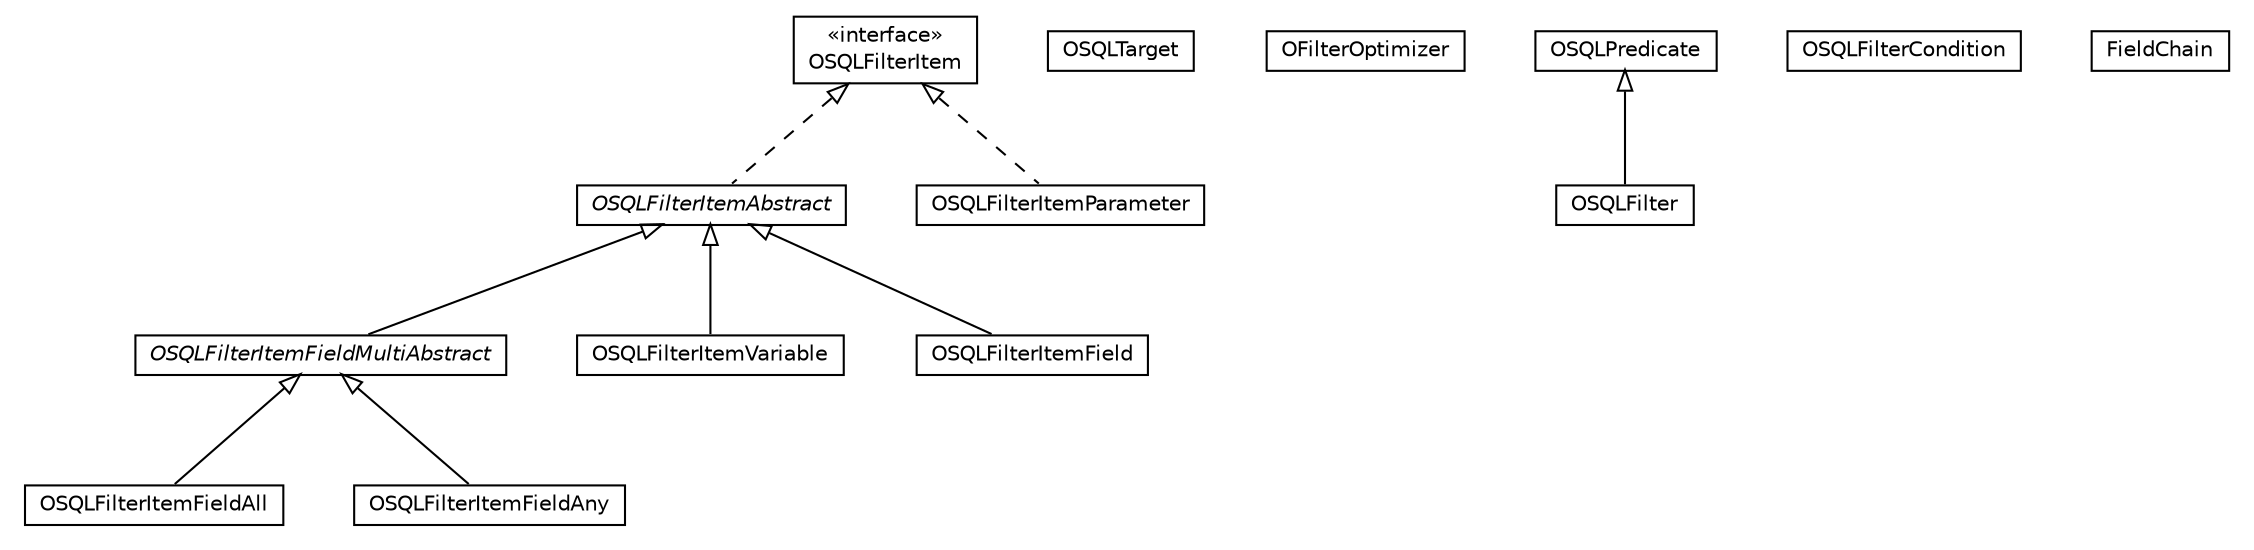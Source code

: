 #!/usr/local/bin/dot
#
# Class diagram 
# Generated by UMLGraph version R5_6-24-gf6e263 (http://www.umlgraph.org/)
#

digraph G {
	edge [fontname="Helvetica",fontsize=10,labelfontname="Helvetica",labelfontsize=10];
	node [fontname="Helvetica",fontsize=10,shape=plaintext];
	nodesep=0.25;
	ranksep=0.5;
	// com.orientechnologies.orient.core.sql.filter.OSQLFilterItemFieldAll
	c128591 [label=<<table title="com.orientechnologies.orient.core.sql.filter.OSQLFilterItemFieldAll" border="0" cellborder="1" cellspacing="0" cellpadding="2" port="p" href="./OSQLFilterItemFieldAll.html">
		<tr><td><table border="0" cellspacing="0" cellpadding="1">
<tr><td align="center" balign="center"> OSQLFilterItemFieldAll </td></tr>
		</table></td></tr>
		</table>>, URL="./OSQLFilterItemFieldAll.html", fontname="Helvetica", fontcolor="black", fontsize=10.0];
	// com.orientechnologies.orient.core.sql.filter.OSQLTarget
	c128592 [label=<<table title="com.orientechnologies.orient.core.sql.filter.OSQLTarget" border="0" cellborder="1" cellspacing="0" cellpadding="2" port="p" href="./OSQLTarget.html">
		<tr><td><table border="0" cellspacing="0" cellpadding="1">
<tr><td align="center" balign="center"> OSQLTarget </td></tr>
		</table></td></tr>
		</table>>, URL="./OSQLTarget.html", fontname="Helvetica", fontcolor="black", fontsize=10.0];
	// com.orientechnologies.orient.core.sql.filter.OFilterOptimizer
	c128593 [label=<<table title="com.orientechnologies.orient.core.sql.filter.OFilterOptimizer" border="0" cellborder="1" cellspacing="0" cellpadding="2" port="p" href="./OFilterOptimizer.html">
		<tr><td><table border="0" cellspacing="0" cellpadding="1">
<tr><td align="center" balign="center"> OFilterOptimizer </td></tr>
		</table></td></tr>
		</table>>, URL="./OFilterOptimizer.html", fontname="Helvetica", fontcolor="black", fontsize=10.0];
	// com.orientechnologies.orient.core.sql.filter.OSQLFilter
	c128594 [label=<<table title="com.orientechnologies.orient.core.sql.filter.OSQLFilter" border="0" cellborder="1" cellspacing="0" cellpadding="2" port="p" href="./OSQLFilter.html">
		<tr><td><table border="0" cellspacing="0" cellpadding="1">
<tr><td align="center" balign="center"> OSQLFilter </td></tr>
		</table></td></tr>
		</table>>, URL="./OSQLFilter.html", fontname="Helvetica", fontcolor="black", fontsize=10.0];
	// com.orientechnologies.orient.core.sql.filter.OSQLFilterItemFieldMultiAbstract
	c128595 [label=<<table title="com.orientechnologies.orient.core.sql.filter.OSQLFilterItemFieldMultiAbstract" border="0" cellborder="1" cellspacing="0" cellpadding="2" port="p" href="./OSQLFilterItemFieldMultiAbstract.html">
		<tr><td><table border="0" cellspacing="0" cellpadding="1">
<tr><td align="center" balign="center"><font face="Helvetica-Oblique"> OSQLFilterItemFieldMultiAbstract </font></td></tr>
		</table></td></tr>
		</table>>, URL="./OSQLFilterItemFieldMultiAbstract.html", fontname="Helvetica", fontcolor="black", fontsize=10.0];
	// com.orientechnologies.orient.core.sql.filter.OSQLFilterCondition
	c128596 [label=<<table title="com.orientechnologies.orient.core.sql.filter.OSQLFilterCondition" border="0" cellborder="1" cellspacing="0" cellpadding="2" port="p" href="./OSQLFilterCondition.html">
		<tr><td><table border="0" cellspacing="0" cellpadding="1">
<tr><td align="center" balign="center"> OSQLFilterCondition </td></tr>
		</table></td></tr>
		</table>>, URL="./OSQLFilterCondition.html", fontname="Helvetica", fontcolor="black", fontsize=10.0];
	// com.orientechnologies.orient.core.sql.filter.OSQLFilterItem
	c128597 [label=<<table title="com.orientechnologies.orient.core.sql.filter.OSQLFilterItem" border="0" cellborder="1" cellspacing="0" cellpadding="2" port="p" href="./OSQLFilterItem.html">
		<tr><td><table border="0" cellspacing="0" cellpadding="1">
<tr><td align="center" balign="center"> &#171;interface&#187; </td></tr>
<tr><td align="center" balign="center"> OSQLFilterItem </td></tr>
		</table></td></tr>
		</table>>, URL="./OSQLFilterItem.html", fontname="Helvetica", fontcolor="black", fontsize=10.0];
	// com.orientechnologies.orient.core.sql.filter.OSQLFilterItemAbstract
	c128598 [label=<<table title="com.orientechnologies.orient.core.sql.filter.OSQLFilterItemAbstract" border="0" cellborder="1" cellspacing="0" cellpadding="2" port="p" href="./OSQLFilterItemAbstract.html">
		<tr><td><table border="0" cellspacing="0" cellpadding="1">
<tr><td align="center" balign="center"><font face="Helvetica-Oblique"> OSQLFilterItemAbstract </font></td></tr>
		</table></td></tr>
		</table>>, URL="./OSQLFilterItemAbstract.html", fontname="Helvetica", fontcolor="black", fontsize=10.0];
	// com.orientechnologies.orient.core.sql.filter.OSQLFilterItemVariable
	c128599 [label=<<table title="com.orientechnologies.orient.core.sql.filter.OSQLFilterItemVariable" border="0" cellborder="1" cellspacing="0" cellpadding="2" port="p" href="./OSQLFilterItemVariable.html">
		<tr><td><table border="0" cellspacing="0" cellpadding="1">
<tr><td align="center" balign="center"> OSQLFilterItemVariable </td></tr>
		</table></td></tr>
		</table>>, URL="./OSQLFilterItemVariable.html", fontname="Helvetica", fontcolor="black", fontsize=10.0];
	// com.orientechnologies.orient.core.sql.filter.OSQLFilterItemParameter
	c128600 [label=<<table title="com.orientechnologies.orient.core.sql.filter.OSQLFilterItemParameter" border="0" cellborder="1" cellspacing="0" cellpadding="2" port="p" href="./OSQLFilterItemParameter.html">
		<tr><td><table border="0" cellspacing="0" cellpadding="1">
<tr><td align="center" balign="center"> OSQLFilterItemParameter </td></tr>
		</table></td></tr>
		</table>>, URL="./OSQLFilterItemParameter.html", fontname="Helvetica", fontcolor="black", fontsize=10.0];
	// com.orientechnologies.orient.core.sql.filter.OSQLFilterItemFieldAny
	c128601 [label=<<table title="com.orientechnologies.orient.core.sql.filter.OSQLFilterItemFieldAny" border="0" cellborder="1" cellspacing="0" cellpadding="2" port="p" href="./OSQLFilterItemFieldAny.html">
		<tr><td><table border="0" cellspacing="0" cellpadding="1">
<tr><td align="center" balign="center"> OSQLFilterItemFieldAny </td></tr>
		</table></td></tr>
		</table>>, URL="./OSQLFilterItemFieldAny.html", fontname="Helvetica", fontcolor="black", fontsize=10.0];
	// com.orientechnologies.orient.core.sql.filter.OSQLPredicate
	c128602 [label=<<table title="com.orientechnologies.orient.core.sql.filter.OSQLPredicate" border="0" cellborder="1" cellspacing="0" cellpadding="2" port="p" href="./OSQLPredicate.html">
		<tr><td><table border="0" cellspacing="0" cellpadding="1">
<tr><td align="center" balign="center"> OSQLPredicate </td></tr>
		</table></td></tr>
		</table>>, URL="./OSQLPredicate.html", fontname="Helvetica", fontcolor="black", fontsize=10.0];
	// com.orientechnologies.orient.core.sql.filter.OSQLFilterItemField
	c128603 [label=<<table title="com.orientechnologies.orient.core.sql.filter.OSQLFilterItemField" border="0" cellborder="1" cellspacing="0" cellpadding="2" port="p" href="./OSQLFilterItemField.html">
		<tr><td><table border="0" cellspacing="0" cellpadding="1">
<tr><td align="center" balign="center"> OSQLFilterItemField </td></tr>
		</table></td></tr>
		</table>>, URL="./OSQLFilterItemField.html", fontname="Helvetica", fontcolor="black", fontsize=10.0];
	// com.orientechnologies.orient.core.sql.filter.OSQLFilterItemField.FieldChain
	c128604 [label=<<table title="com.orientechnologies.orient.core.sql.filter.OSQLFilterItemField.FieldChain" border="0" cellborder="1" cellspacing="0" cellpadding="2" port="p" href="./OSQLFilterItemField.FieldChain.html">
		<tr><td><table border="0" cellspacing="0" cellpadding="1">
<tr><td align="center" balign="center"> FieldChain </td></tr>
		</table></td></tr>
		</table>>, URL="./OSQLFilterItemField.FieldChain.html", fontname="Helvetica", fontcolor="black", fontsize=10.0];
	//com.orientechnologies.orient.core.sql.filter.OSQLFilterItemFieldAll extends com.orientechnologies.orient.core.sql.filter.OSQLFilterItemFieldMultiAbstract
	c128595:p -> c128591:p [dir=back,arrowtail=empty];
	//com.orientechnologies.orient.core.sql.filter.OSQLFilter extends com.orientechnologies.orient.core.sql.filter.OSQLPredicate
	c128602:p -> c128594:p [dir=back,arrowtail=empty];
	//com.orientechnologies.orient.core.sql.filter.OSQLFilterItemFieldMultiAbstract extends com.orientechnologies.orient.core.sql.filter.OSQLFilterItemAbstract
	c128598:p -> c128595:p [dir=back,arrowtail=empty];
	//com.orientechnologies.orient.core.sql.filter.OSQLFilterItemAbstract implements com.orientechnologies.orient.core.sql.filter.OSQLFilterItem
	c128597:p -> c128598:p [dir=back,arrowtail=empty,style=dashed];
	//com.orientechnologies.orient.core.sql.filter.OSQLFilterItemVariable extends com.orientechnologies.orient.core.sql.filter.OSQLFilterItemAbstract
	c128598:p -> c128599:p [dir=back,arrowtail=empty];
	//com.orientechnologies.orient.core.sql.filter.OSQLFilterItemParameter implements com.orientechnologies.orient.core.sql.filter.OSQLFilterItem
	c128597:p -> c128600:p [dir=back,arrowtail=empty,style=dashed];
	//com.orientechnologies.orient.core.sql.filter.OSQLFilterItemFieldAny extends com.orientechnologies.orient.core.sql.filter.OSQLFilterItemFieldMultiAbstract
	c128595:p -> c128601:p [dir=back,arrowtail=empty];
	//com.orientechnologies.orient.core.sql.filter.OSQLFilterItemField extends com.orientechnologies.orient.core.sql.filter.OSQLFilterItemAbstract
	c128598:p -> c128603:p [dir=back,arrowtail=empty];
}

